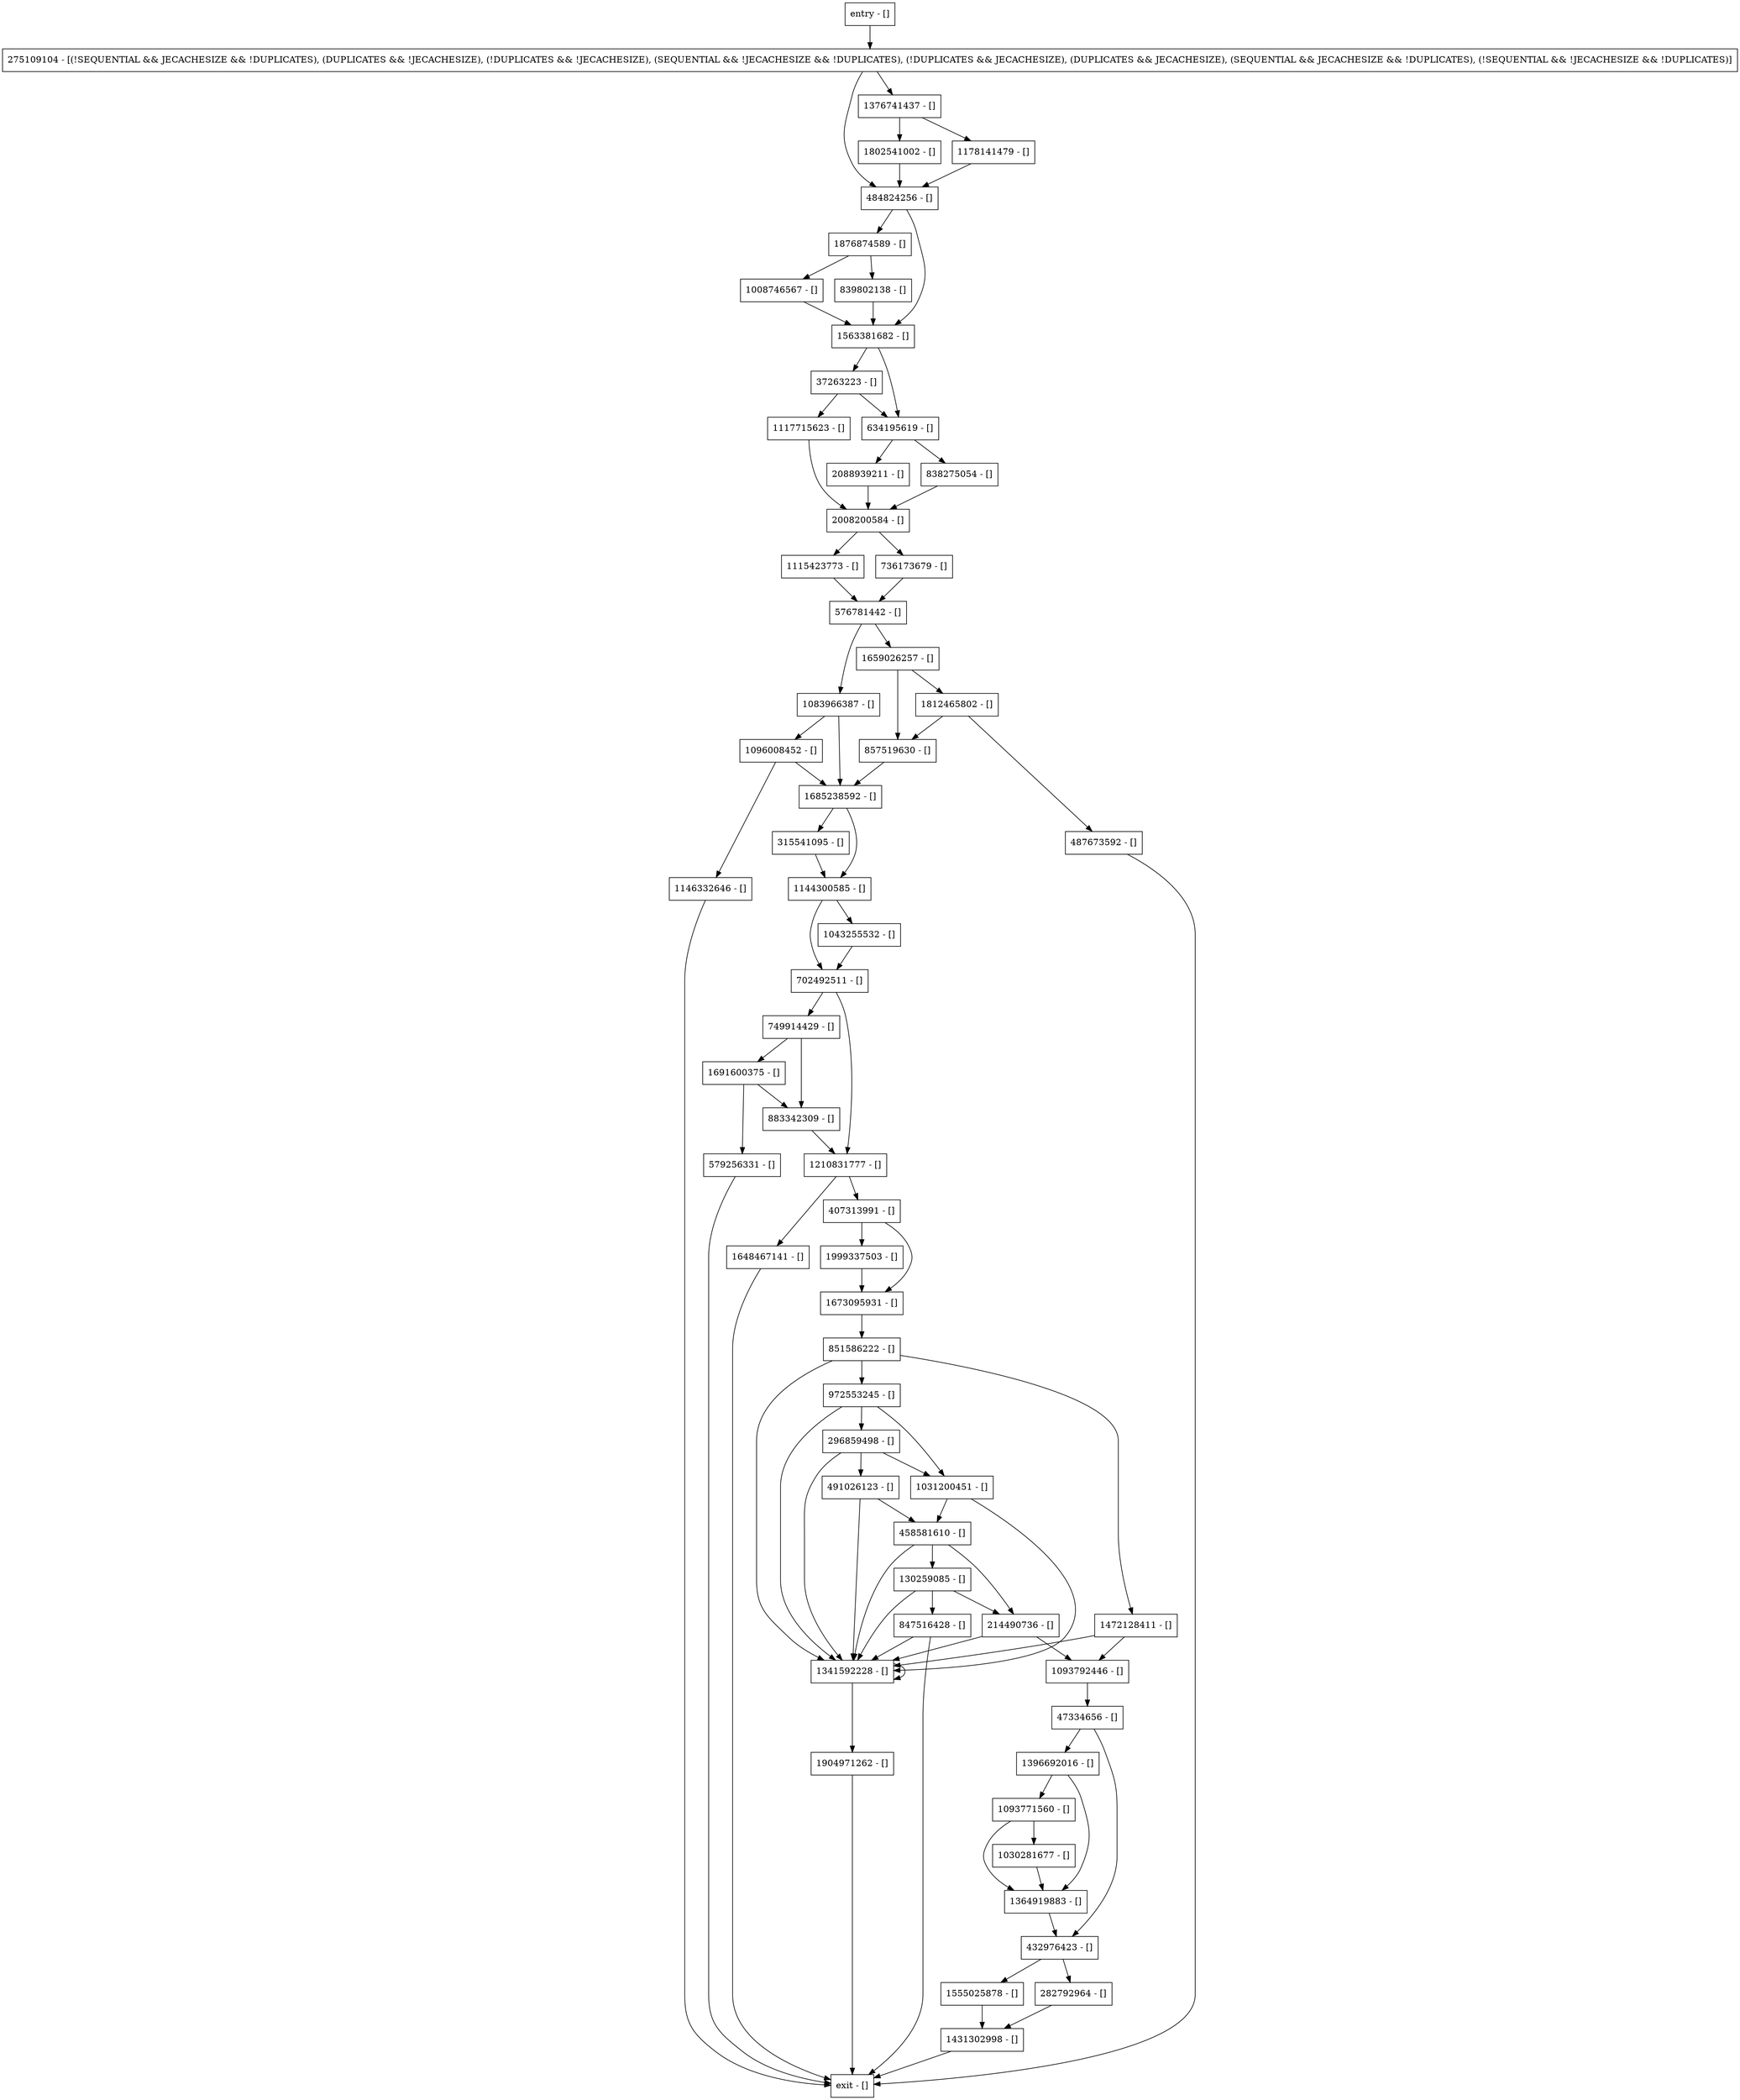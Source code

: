 digraph serialLogWork {
node [shape=record];
1115423773 [label="1115423773 - []"];
1031200451 [label="1031200451 - []"];
2008200584 [label="2008200584 - []"];
1812465802 [label="1812465802 - []"];
1659026257 [label="1659026257 - []"];
1691600375 [label="1691600375 - []"];
1008746567 [label="1008746567 - []"];
275109104 [label="275109104 - [(!SEQUENTIAL && JECACHESIZE && !DUPLICATES), (DUPLICATES && !JECACHESIZE), (!DUPLICATES && !JECACHESIZE), (SEQUENTIAL && !JECACHESIZE && !DUPLICATES), (!DUPLICATES && JECACHESIZE), (DUPLICATES && JECACHESIZE), (SEQUENTIAL && JECACHESIZE && !DUPLICATES), (!SEQUENTIAL && !JECACHESIZE && !DUPLICATES)]"];
579256331 [label="579256331 - []"];
1376741437 [label="1376741437 - []"];
839802138 [label="839802138 - []"];
749914429 [label="749914429 - []"];
1117715623 [label="1117715623 - []"];
972553245 [label="972553245 - []"];
484824256 [label="484824256 - []"];
130259085 [label="130259085 - []"];
296859498 [label="296859498 - []"];
1876874589 [label="1876874589 - []"];
1431302998 [label="1431302998 - []"];
1341592228 [label="1341592228 - []"];
1093792446 [label="1093792446 - []"];
1210831777 [label="1210831777 - []"];
2088939211 [label="2088939211 - []"];
1999337503 [label="1999337503 - []"];
1083966387 [label="1083966387 - []"];
1146332646 [label="1146332646 - []"];
1096008452 [label="1096008452 - []"];
1093771560 [label="1093771560 - []"];
1030281677 [label="1030281677 - []"];
1563381682 [label="1563381682 - []"];
407313991 [label="407313991 - []"];
entry [label="entry - []"];
exit [label="exit - []"];
1802541002 [label="1802541002 - []"];
851586222 [label="851586222 - []"];
576781442 [label="576781442 - []"];
315541095 [label="315541095 - []"];
702492511 [label="702492511 - []"];
37263223 [label="37263223 - []"];
1472128411 [label="1472128411 - []"];
838275054 [label="838275054 - []"];
458581610 [label="458581610 - []"];
487673592 [label="487673592 - []"];
1904971262 [label="1904971262 - []"];
883342309 [label="883342309 - []"];
1555025878 [label="1555025878 - []"];
1144300585 [label="1144300585 - []"];
491026123 [label="491026123 - []"];
1364919883 [label="1364919883 - []"];
736173679 [label="736173679 - []"];
1685238592 [label="1685238592 - []"];
1178141479 [label="1178141479 - []"];
634195619 [label="634195619 - []"];
1396692016 [label="1396692016 - []"];
1648467141 [label="1648467141 - []"];
47334656 [label="47334656 - []"];
1673095931 [label="1673095931 - []"];
432976423 [label="432976423 - []"];
847516428 [label="847516428 - []"];
1043255532 [label="1043255532 - []"];
214490736 [label="214490736 - []"];
857519630 [label="857519630 - []"];
282792964 [label="282792964 - []"];
entry;
exit;
1115423773 -> 576781442;
1031200451 -> 458581610;
1031200451 -> 1341592228;
2008200584 -> 1115423773;
2008200584 -> 736173679;
1812465802 -> 857519630;
1812465802 -> 487673592;
1659026257 -> 1812465802;
1659026257 -> 857519630;
1691600375 -> 579256331;
1691600375 -> 883342309;
1008746567 -> 1563381682;
275109104 -> 1376741437;
275109104 -> 484824256;
579256331 -> exit;
1376741437 -> 1802541002;
1376741437 -> 1178141479;
839802138 -> 1563381682;
749914429 -> 1691600375;
749914429 -> 883342309;
1117715623 -> 2008200584;
972553245 -> 296859498;
972553245 -> 1341592228;
972553245 -> 1031200451;
484824256 -> 1876874589;
484824256 -> 1563381682;
130259085 -> 847516428;
130259085 -> 1341592228;
130259085 -> 214490736;
296859498 -> 1341592228;
296859498 -> 1031200451;
296859498 -> 491026123;
1876874589 -> 839802138;
1876874589 -> 1008746567;
1431302998 -> exit;
1341592228 -> 1341592228;
1341592228 -> 1904971262;
1093792446 -> 47334656;
1210831777 -> 407313991;
1210831777 -> 1648467141;
2088939211 -> 2008200584;
1999337503 -> 1673095931;
1083966387 -> 1096008452;
1083966387 -> 1685238592;
1146332646 -> exit;
1096008452 -> 1146332646;
1096008452 -> 1685238592;
1093771560 -> 1364919883;
1093771560 -> 1030281677;
1030281677 -> 1364919883;
1563381682 -> 634195619;
1563381682 -> 37263223;
407313991 -> 1999337503;
407313991 -> 1673095931;
entry -> 275109104;
1802541002 -> 484824256;
851586222 -> 1341592228;
851586222 -> 972553245;
851586222 -> 1472128411;
576781442 -> 1083966387;
576781442 -> 1659026257;
315541095 -> 1144300585;
702492511 -> 1210831777;
702492511 -> 749914429;
37263223 -> 634195619;
37263223 -> 1117715623;
1472128411 -> 1341592228;
1472128411 -> 1093792446;
838275054 -> 2008200584;
458581610 -> 1341592228;
458581610 -> 214490736;
458581610 -> 130259085;
487673592 -> exit;
1904971262 -> exit;
883342309 -> 1210831777;
1555025878 -> 1431302998;
1144300585 -> 1043255532;
1144300585 -> 702492511;
491026123 -> 458581610;
491026123 -> 1341592228;
1364919883 -> 432976423;
736173679 -> 576781442;
1685238592 -> 1144300585;
1685238592 -> 315541095;
1178141479 -> 484824256;
634195619 -> 2088939211;
634195619 -> 838275054;
1396692016 -> 1364919883;
1396692016 -> 1093771560;
1648467141 -> exit;
47334656 -> 1396692016;
47334656 -> 432976423;
1673095931 -> 851586222;
432976423 -> 1555025878;
432976423 -> 282792964;
847516428 -> exit;
847516428 -> 1341592228;
1043255532 -> 702492511;
214490736 -> 1341592228;
214490736 -> 1093792446;
857519630 -> 1685238592;
282792964 -> 1431302998;
}

